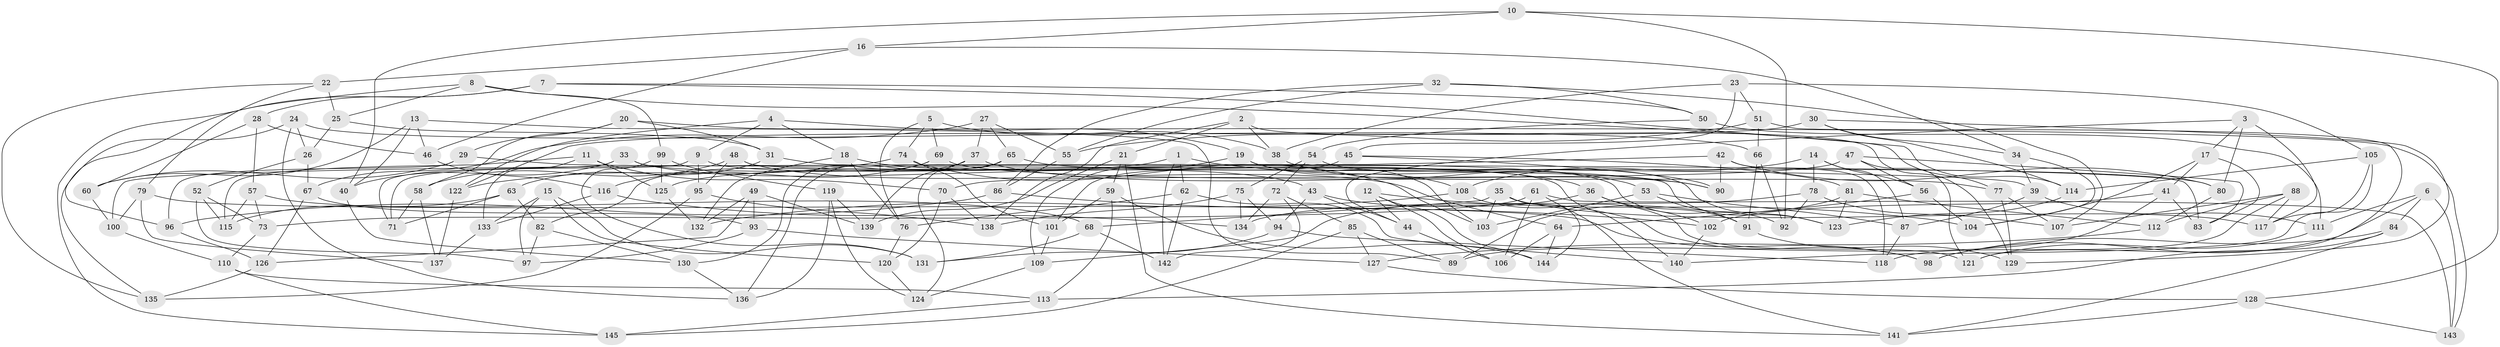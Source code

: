 // coarse degree distribution, {5: 0.0851063829787234, 6: 0.4574468085106383, 4: 0.4574468085106383}
// Generated by graph-tools (version 1.1) at 2025/42/03/06/25 10:42:17]
// undirected, 145 vertices, 290 edges
graph export_dot {
graph [start="1"]
  node [color=gray90,style=filled];
  1;
  2;
  3;
  4;
  5;
  6;
  7;
  8;
  9;
  10;
  11;
  12;
  13;
  14;
  15;
  16;
  17;
  18;
  19;
  20;
  21;
  22;
  23;
  24;
  25;
  26;
  27;
  28;
  29;
  30;
  31;
  32;
  33;
  34;
  35;
  36;
  37;
  38;
  39;
  40;
  41;
  42;
  43;
  44;
  45;
  46;
  47;
  48;
  49;
  50;
  51;
  52;
  53;
  54;
  55;
  56;
  57;
  58;
  59;
  60;
  61;
  62;
  63;
  64;
  65;
  66;
  67;
  68;
  69;
  70;
  71;
  72;
  73;
  74;
  75;
  76;
  77;
  78;
  79;
  80;
  81;
  82;
  83;
  84;
  85;
  86;
  87;
  88;
  89;
  90;
  91;
  92;
  93;
  94;
  95;
  96;
  97;
  98;
  99;
  100;
  101;
  102;
  103;
  104;
  105;
  106;
  107;
  108;
  109;
  110;
  111;
  112;
  113;
  114;
  115;
  116;
  117;
  118;
  119;
  120;
  121;
  122;
  123;
  124;
  125;
  126;
  127;
  128;
  129;
  130;
  131;
  132;
  133;
  134;
  135;
  136;
  137;
  138;
  139;
  140;
  141;
  142;
  143;
  144;
  145;
  1 -- 142;
  1 -- 90;
  1 -- 62;
  1 -- 125;
  2 -- 138;
  2 -- 38;
  2 -- 21;
  2 -- 129;
  3 -- 117;
  3 -- 17;
  3 -- 44;
  3 -- 80;
  4 -- 122;
  4 -- 9;
  4 -- 18;
  4 -- 19;
  5 -- 74;
  5 -- 38;
  5 -- 69;
  5 -- 76;
  6 -- 143;
  6 -- 98;
  6 -- 84;
  6 -- 111;
  7 -- 50;
  7 -- 145;
  7 -- 114;
  7 -- 28;
  8 -- 96;
  8 -- 99;
  8 -- 77;
  8 -- 25;
  9 -- 140;
  9 -- 95;
  9 -- 71;
  10 -- 16;
  10 -- 128;
  10 -- 40;
  10 -- 92;
  11 -- 115;
  11 -- 70;
  11 -- 125;
  11 -- 133;
  12 -- 44;
  12 -- 104;
  12 -- 106;
  12 -- 144;
  13 -- 60;
  13 -- 46;
  13 -- 40;
  13 -- 89;
  14 -- 78;
  14 -- 108;
  14 -- 87;
  14 -- 56;
  15 -- 97;
  15 -- 131;
  15 -- 133;
  15 -- 120;
  16 -- 46;
  16 -- 22;
  16 -- 34;
  17 -- 83;
  17 -- 41;
  17 -- 104;
  18 -- 132;
  18 -- 36;
  18 -- 76;
  19 -- 109;
  19 -- 103;
  19 -- 108;
  20 -- 58;
  20 -- 31;
  20 -- 143;
  20 -- 29;
  21 -- 139;
  21 -- 59;
  21 -- 141;
  22 -- 25;
  22 -- 135;
  22 -- 79;
  23 -- 45;
  23 -- 105;
  23 -- 51;
  23 -- 38;
  24 -- 136;
  24 -- 135;
  24 -- 66;
  24 -- 26;
  25 -- 31;
  25 -- 26;
  26 -- 52;
  26 -- 67;
  27 -- 67;
  27 -- 65;
  27 -- 37;
  27 -- 55;
  28 -- 57;
  28 -- 60;
  28 -- 46;
  29 -- 96;
  29 -- 60;
  29 -- 39;
  30 -- 129;
  30 -- 122;
  30 -- 114;
  30 -- 34;
  31 -- 83;
  31 -- 63;
  32 -- 86;
  32 -- 107;
  32 -- 50;
  32 -- 55;
  33 -- 71;
  33 -- 43;
  33 -- 40;
  33 -- 92;
  34 -- 104;
  34 -- 39;
  35 -- 103;
  35 -- 144;
  35 -- 117;
  35 -- 68;
  36 -- 91;
  36 -- 109;
  36 -- 102;
  37 -- 90;
  37 -- 139;
  37 -- 136;
  38 -- 53;
  39 -- 87;
  39 -- 111;
  40 -- 130;
  41 -- 89;
  41 -- 102;
  41 -- 83;
  42 -- 80;
  42 -- 118;
  42 -- 90;
  42 -- 100;
  43 -- 94;
  43 -- 44;
  43 -- 98;
  44 -- 106;
  45 -- 101;
  45 -- 81;
  45 -- 90;
  46 -- 116;
  47 -- 83;
  47 -- 121;
  47 -- 56;
  47 -- 70;
  48 -- 95;
  48 -- 64;
  48 -- 58;
  48 -- 123;
  49 -- 93;
  49 -- 132;
  49 -- 139;
  49 -- 126;
  50 -- 54;
  50 -- 111;
  51 -- 55;
  51 -- 66;
  51 -- 121;
  52 -- 115;
  52 -- 73;
  52 -- 97;
  53 -- 103;
  53 -- 91;
  53 -- 87;
  54 -- 72;
  54 -- 75;
  54 -- 123;
  55 -- 86;
  56 -- 104;
  56 -- 64;
  57 -- 115;
  57 -- 73;
  57 -- 68;
  58 -- 71;
  58 -- 137;
  59 -- 113;
  59 -- 101;
  59 -- 144;
  60 -- 100;
  61 -- 106;
  61 -- 143;
  61 -- 141;
  61 -- 73;
  62 -- 142;
  62 -- 76;
  62 -- 140;
  63 -- 71;
  63 -- 82;
  63 -- 115;
  64 -- 106;
  64 -- 144;
  65 -- 82;
  65 -- 80;
  65 -- 124;
  66 -- 92;
  66 -- 91;
  67 -- 126;
  67 -- 93;
  68 -- 131;
  68 -- 142;
  69 -- 116;
  69 -- 130;
  69 -- 77;
  70 -- 120;
  70 -- 138;
  72 -- 134;
  72 -- 142;
  72 -- 85;
  73 -- 110;
  74 -- 101;
  74 -- 122;
  74 -- 103;
  75 -- 134;
  75 -- 138;
  75 -- 94;
  76 -- 120;
  77 -- 129;
  77 -- 107;
  78 -- 107;
  78 -- 134;
  78 -- 92;
  79 -- 137;
  79 -- 100;
  79 -- 98;
  80 -- 112;
  81 -- 123;
  81 -- 89;
  81 -- 112;
  82 -- 97;
  82 -- 130;
  84 -- 98;
  84 -- 141;
  84 -- 113;
  85 -- 127;
  85 -- 145;
  85 -- 89;
  86 -- 96;
  86 -- 102;
  87 -- 118;
  88 -- 118;
  88 -- 112;
  88 -- 107;
  88 -- 117;
  91 -- 129;
  93 -- 97;
  93 -- 127;
  94 -- 118;
  94 -- 131;
  95 -- 138;
  95 -- 135;
  96 -- 126;
  99 -- 125;
  99 -- 119;
  99 -- 131;
  100 -- 110;
  101 -- 109;
  102 -- 140;
  105 -- 117;
  105 -- 114;
  105 -- 140;
  108 -- 132;
  108 -- 121;
  109 -- 124;
  110 -- 113;
  110 -- 145;
  111 -- 121;
  112 -- 127;
  113 -- 145;
  114 -- 123;
  116 -- 134;
  116 -- 133;
  119 -- 139;
  119 -- 124;
  119 -- 136;
  120 -- 124;
  122 -- 137;
  125 -- 132;
  126 -- 135;
  127 -- 128;
  128 -- 143;
  128 -- 141;
  130 -- 136;
  133 -- 137;
}
